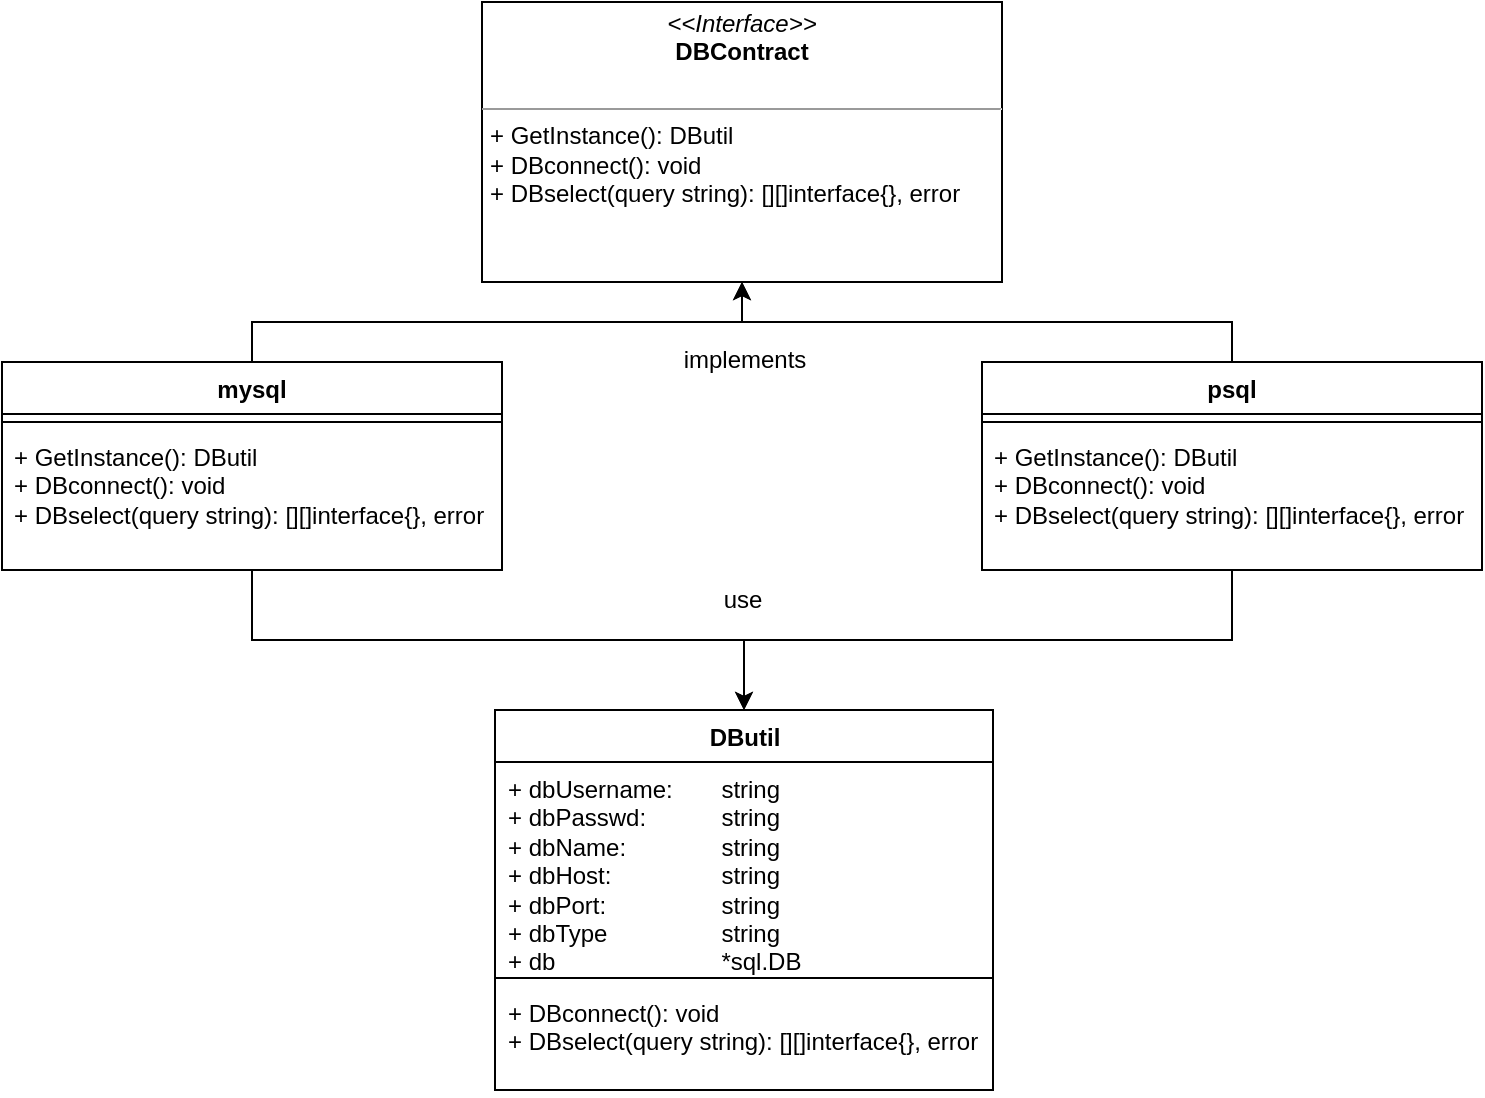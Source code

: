 <mxfile version="22.1.21" type="github">
  <diagram id="C5RBs43oDa-KdzZeNtuy" name="Page-1">
    <mxGraphModel dx="957" dy="434" grid="1" gridSize="10" guides="1" tooltips="1" connect="1" arrows="1" fold="1" page="1" pageScale="1" pageWidth="827" pageHeight="1169" math="0" shadow="0">
      <root>
        <mxCell id="WIyWlLk6GJQsqaUBKTNV-0" />
        <mxCell id="WIyWlLk6GJQsqaUBKTNV-1" parent="WIyWlLk6GJQsqaUBKTNV-0" />
        <mxCell id="PTu3D1YrOqoHsNMgezqt-18" style="edgeStyle=orthogonalEdgeStyle;rounded=0;orthogonalLoop=1;jettySize=auto;html=1;" parent="WIyWlLk6GJQsqaUBKTNV-1" source="PTu3D1YrOqoHsNMgezqt-0" target="PTu3D1YrOqoHsNMgezqt-9" edge="1">
          <mxGeometry relative="1" as="geometry" />
        </mxCell>
        <mxCell id="hCGzU1FnIlVh0Djb2f15-17" style="edgeStyle=orthogonalEdgeStyle;rounded=0;orthogonalLoop=1;jettySize=auto;html=1;entryX=0.5;entryY=0;entryDx=0;entryDy=0;" edge="1" parent="WIyWlLk6GJQsqaUBKTNV-1" source="PTu3D1YrOqoHsNMgezqt-0" target="hCGzU1FnIlVh0Djb2f15-4">
          <mxGeometry relative="1" as="geometry" />
        </mxCell>
        <mxCell id="PTu3D1YrOqoHsNMgezqt-0" value="mysql" style="swimlane;fontStyle=1;align=center;verticalAlign=top;childLayout=stackLayout;horizontal=1;startSize=26;horizontalStack=0;resizeParent=1;resizeParentMax=0;resizeLast=0;collapsible=1;marginBottom=0;whiteSpace=wrap;html=1;" parent="WIyWlLk6GJQsqaUBKTNV-1" vertex="1">
          <mxGeometry x="43" y="221" width="250" height="104" as="geometry" />
        </mxCell>
        <mxCell id="PTu3D1YrOqoHsNMgezqt-2" value="" style="line;strokeWidth=1;fillColor=none;align=left;verticalAlign=middle;spacingTop=-1;spacingLeft=3;spacingRight=3;rotatable=0;labelPosition=right;points=[];portConstraint=eastwest;strokeColor=inherit;" parent="PTu3D1YrOqoHsNMgezqt-0" vertex="1">
          <mxGeometry y="26" width="250" height="8" as="geometry" />
        </mxCell>
        <mxCell id="PTu3D1YrOqoHsNMgezqt-3" value="&lt;div&gt;+ GetInstance(): DButil&lt;/div&gt;&lt;div&gt;+ DBconnect(): void&lt;br&gt;+ DBselect(query string): [][]interface{}, error&lt;/div&gt;" style="text;strokeColor=none;fillColor=none;align=left;verticalAlign=top;spacingLeft=4;spacingRight=4;overflow=hidden;rotatable=0;points=[[0,0.5],[1,0.5]];portConstraint=eastwest;whiteSpace=wrap;html=1;" parent="PTu3D1YrOqoHsNMgezqt-0" vertex="1">
          <mxGeometry y="34" width="250" height="70" as="geometry" />
        </mxCell>
        <mxCell id="PTu3D1YrOqoHsNMgezqt-9" value="&lt;p style=&quot;margin:0px;margin-top:4px;text-align:center;&quot;&gt;&lt;i&gt;&amp;lt;&amp;lt;Interface&amp;gt;&amp;gt;&lt;/i&gt;&lt;br&gt;&lt;b&gt;DBContract&lt;/b&gt;&lt;/p&gt;&lt;br&gt;&lt;hr size=&quot;1&quot;&gt;&lt;p style=&quot;margin:0px;margin-left:4px;&quot;&gt;+ GetInstance(): DButil&lt;br&gt;&lt;/p&gt;&lt;p style=&quot;margin:0px;margin-left:4px;&quot;&gt;+ DBconnect(): void&lt;br&gt;+ DBselect(query string): [][]interface{}, error&lt;br&gt;&lt;/p&gt;" style="verticalAlign=top;align=left;overflow=fill;fontSize=12;fontFamily=Helvetica;html=1;whiteSpace=wrap;" parent="WIyWlLk6GJQsqaUBKTNV-1" vertex="1">
          <mxGeometry x="283" y="41" width="260" height="140" as="geometry" />
        </mxCell>
        <mxCell id="PTu3D1YrOqoHsNMgezqt-13" value="&lt;div&gt;implements&lt;/div&gt;&lt;div&gt;&lt;br&gt;&lt;/div&gt;" style="text;html=1;align=center;verticalAlign=middle;resizable=0;points=[];autosize=1;strokeColor=none;fillColor=none;" parent="WIyWlLk6GJQsqaUBKTNV-1" vertex="1">
          <mxGeometry x="374" y="207" width="80" height="40" as="geometry" />
        </mxCell>
        <mxCell id="PTu3D1YrOqoHsNMgezqt-19" style="edgeStyle=orthogonalEdgeStyle;rounded=0;orthogonalLoop=1;jettySize=auto;html=1;" parent="WIyWlLk6GJQsqaUBKTNV-1" source="PTu3D1YrOqoHsNMgezqt-14" target="PTu3D1YrOqoHsNMgezqt-9" edge="1">
          <mxGeometry relative="1" as="geometry" />
        </mxCell>
        <mxCell id="hCGzU1FnIlVh0Djb2f15-16" style="edgeStyle=orthogonalEdgeStyle;rounded=0;orthogonalLoop=1;jettySize=auto;html=1;entryX=0.5;entryY=0;entryDx=0;entryDy=0;" edge="1" parent="WIyWlLk6GJQsqaUBKTNV-1" source="PTu3D1YrOqoHsNMgezqt-14" target="hCGzU1FnIlVh0Djb2f15-4">
          <mxGeometry relative="1" as="geometry" />
        </mxCell>
        <mxCell id="PTu3D1YrOqoHsNMgezqt-14" value="psql" style="swimlane;fontStyle=1;align=center;verticalAlign=top;childLayout=stackLayout;horizontal=1;startSize=26;horizontalStack=0;resizeParent=1;resizeParentMax=0;resizeLast=0;collapsible=1;marginBottom=0;whiteSpace=wrap;html=1;" parent="WIyWlLk6GJQsqaUBKTNV-1" vertex="1">
          <mxGeometry x="533" y="221" width="250" height="104" as="geometry" />
        </mxCell>
        <mxCell id="PTu3D1YrOqoHsNMgezqt-16" value="" style="line;strokeWidth=1;fillColor=none;align=left;verticalAlign=middle;spacingTop=-1;spacingLeft=3;spacingRight=3;rotatable=0;labelPosition=right;points=[];portConstraint=eastwest;strokeColor=inherit;" parent="PTu3D1YrOqoHsNMgezqt-14" vertex="1">
          <mxGeometry y="26" width="250" height="8" as="geometry" />
        </mxCell>
        <mxCell id="PTu3D1YrOqoHsNMgezqt-17" value="&lt;div&gt;+ GetInstance(): DButil&lt;/div&gt;&lt;div&gt;+ DBconnect(): void&lt;br&gt;+ DBselect(query string): [][]interface{}, error&lt;/div&gt;" style="text;strokeColor=none;fillColor=none;align=left;verticalAlign=top;spacingLeft=4;spacingRight=4;overflow=hidden;rotatable=0;points=[[0,0.5],[1,0.5]];portConstraint=eastwest;whiteSpace=wrap;html=1;" parent="PTu3D1YrOqoHsNMgezqt-14" vertex="1">
          <mxGeometry y="34" width="250" height="70" as="geometry" />
        </mxCell>
        <mxCell id="hCGzU1FnIlVh0Djb2f15-4" value="DButil" style="swimlane;fontStyle=1;align=center;verticalAlign=top;childLayout=stackLayout;horizontal=1;startSize=26;horizontalStack=0;resizeParent=1;resizeParentMax=0;resizeLast=0;collapsible=1;marginBottom=0;whiteSpace=wrap;html=1;" vertex="1" parent="WIyWlLk6GJQsqaUBKTNV-1">
          <mxGeometry x="289.5" y="395" width="249" height="190" as="geometry" />
        </mxCell>
        <mxCell id="hCGzU1FnIlVh0Djb2f15-5" value="&lt;div&gt;+ dbUsername:&lt;span style=&quot;&quot;&gt;&lt;/span&gt;&lt;span style=&quot;&quot;&gt;&lt;span style=&quot;white-space: pre;&quot;&gt;&amp;nbsp;&amp;nbsp;&amp;nbsp;&lt;span style=&quot;white-space: pre;&quot;&gt;&#x9;&lt;/span&gt;&lt;/span&gt;&lt;/span&gt;string&lt;/div&gt;&lt;div&gt;+ dbPasswd:&lt;span style=&quot;&quot;&gt;&lt;span style=&quot;&quot;&gt;&amp;nbsp;&amp;nbsp;&amp;nbsp;&amp;nbsp;&lt;/span&gt;&lt;span style=&quot;&quot;&gt;&lt;span style=&quot;&quot;&gt;&amp;nbsp;&amp;nbsp;&amp;nbsp; &lt;/span&gt;&lt;/span&gt;&lt;/span&gt;&lt;span style=&quot;white-space: pre;&quot;&gt;&#x9;&lt;/span&gt;string&amp;nbsp;&lt;/div&gt;&lt;div&gt;+ dbName:&lt;span style=&quot;white-space: pre;&quot;&gt;&#x9;&lt;/span&gt;&lt;span style=&quot;white-space: pre;&quot;&gt;&#x9;&lt;/span&gt;string&lt;/div&gt;&lt;div&gt;+ dbHost:&lt;span style=&quot;white-space: pre;&quot;&gt;&#x9;&lt;/span&gt;&lt;span style=&quot;white-space: pre;&quot;&gt;&#x9;&lt;/span&gt;string&amp;nbsp;&lt;/div&gt;&lt;div&gt;+ dbPort:&lt;span style=&quot;&quot;&gt;&lt;span style=&quot;&quot;&gt;&amp;nbsp;&amp;nbsp;&amp;nbsp;&amp;nbsp;&lt;/span&gt;&lt;/span&gt;&lt;span style=&quot;&quot;&gt;&lt;span style=&quot;&quot;&gt;&amp;nbsp;&amp;nbsp;&amp;nbsp;&amp;nbsp;&lt;/span&gt;&lt;/span&gt;&lt;span style=&quot;&quot;&gt;&lt;span style=&quot;white-space: pre;&quot;&gt;&amp;nbsp;&amp;nbsp;&amp;nbsp;&amp;nbsp;&lt;/span&gt;&lt;/span&gt;&lt;span style=&quot;&quot;&gt;&lt;span style=&quot;white-space: pre;&quot;&gt;&amp;nbsp;&amp;nbsp;&amp;nbsp;&amp;nbsp;&lt;/span&gt;&lt;/span&gt;&lt;span style=&quot;white-space: pre;&quot;&gt;&#x9;&lt;/span&gt;string&lt;/div&gt;&lt;div&gt;+ dbType &lt;span style=&quot;white-space: pre;&quot;&gt;&#x9;&lt;/span&gt;&lt;span style=&quot;white-space: pre;&quot;&gt;&#x9;&lt;/span&gt;string&lt;/div&gt;&lt;div&gt;+ db &lt;span style=&quot;white-space: pre;&quot;&gt;&#x9;&lt;/span&gt;&lt;span style=&quot;white-space: pre;&quot;&gt;&#x9;&lt;/span&gt;&lt;span style=&quot;white-space: pre;&quot;&gt;&#x9;&lt;/span&gt;*sql.DB&lt;br&gt;&lt;/div&gt;&lt;div&gt;&lt;br&gt;&lt;/div&gt;" style="text;strokeColor=none;fillColor=none;align=left;verticalAlign=top;spacingLeft=4;spacingRight=4;overflow=hidden;rotatable=0;points=[[0,0.5],[1,0.5]];portConstraint=eastwest;whiteSpace=wrap;html=1;" vertex="1" parent="hCGzU1FnIlVh0Djb2f15-4">
          <mxGeometry y="26" width="249" height="104" as="geometry" />
        </mxCell>
        <mxCell id="hCGzU1FnIlVh0Djb2f15-6" value="" style="line;strokeWidth=1;fillColor=none;align=left;verticalAlign=middle;spacingTop=-1;spacingLeft=3;spacingRight=3;rotatable=0;labelPosition=right;points=[];portConstraint=eastwest;strokeColor=inherit;" vertex="1" parent="hCGzU1FnIlVh0Djb2f15-4">
          <mxGeometry y="130" width="249" height="8" as="geometry" />
        </mxCell>
        <mxCell id="hCGzU1FnIlVh0Djb2f15-7" value="&lt;div&gt;+ DBconnect(): void&lt;br&gt;+ DBselect(query string): [][]interface{}, error&lt;/div&gt;" style="text;strokeColor=none;fillColor=none;align=left;verticalAlign=top;spacingLeft=4;spacingRight=4;overflow=hidden;rotatable=0;points=[[0,0.5],[1,0.5]];portConstraint=eastwest;whiteSpace=wrap;html=1;" vertex="1" parent="hCGzU1FnIlVh0Djb2f15-4">
          <mxGeometry y="138" width="249" height="52" as="geometry" />
        </mxCell>
        <mxCell id="hCGzU1FnIlVh0Djb2f15-18" value="&lt;div&gt;use&lt;/div&gt;" style="text;html=1;align=center;verticalAlign=middle;resizable=0;points=[];autosize=1;strokeColor=none;fillColor=none;" vertex="1" parent="WIyWlLk6GJQsqaUBKTNV-1">
          <mxGeometry x="393" y="325" width="40" height="30" as="geometry" />
        </mxCell>
      </root>
    </mxGraphModel>
  </diagram>
</mxfile>
